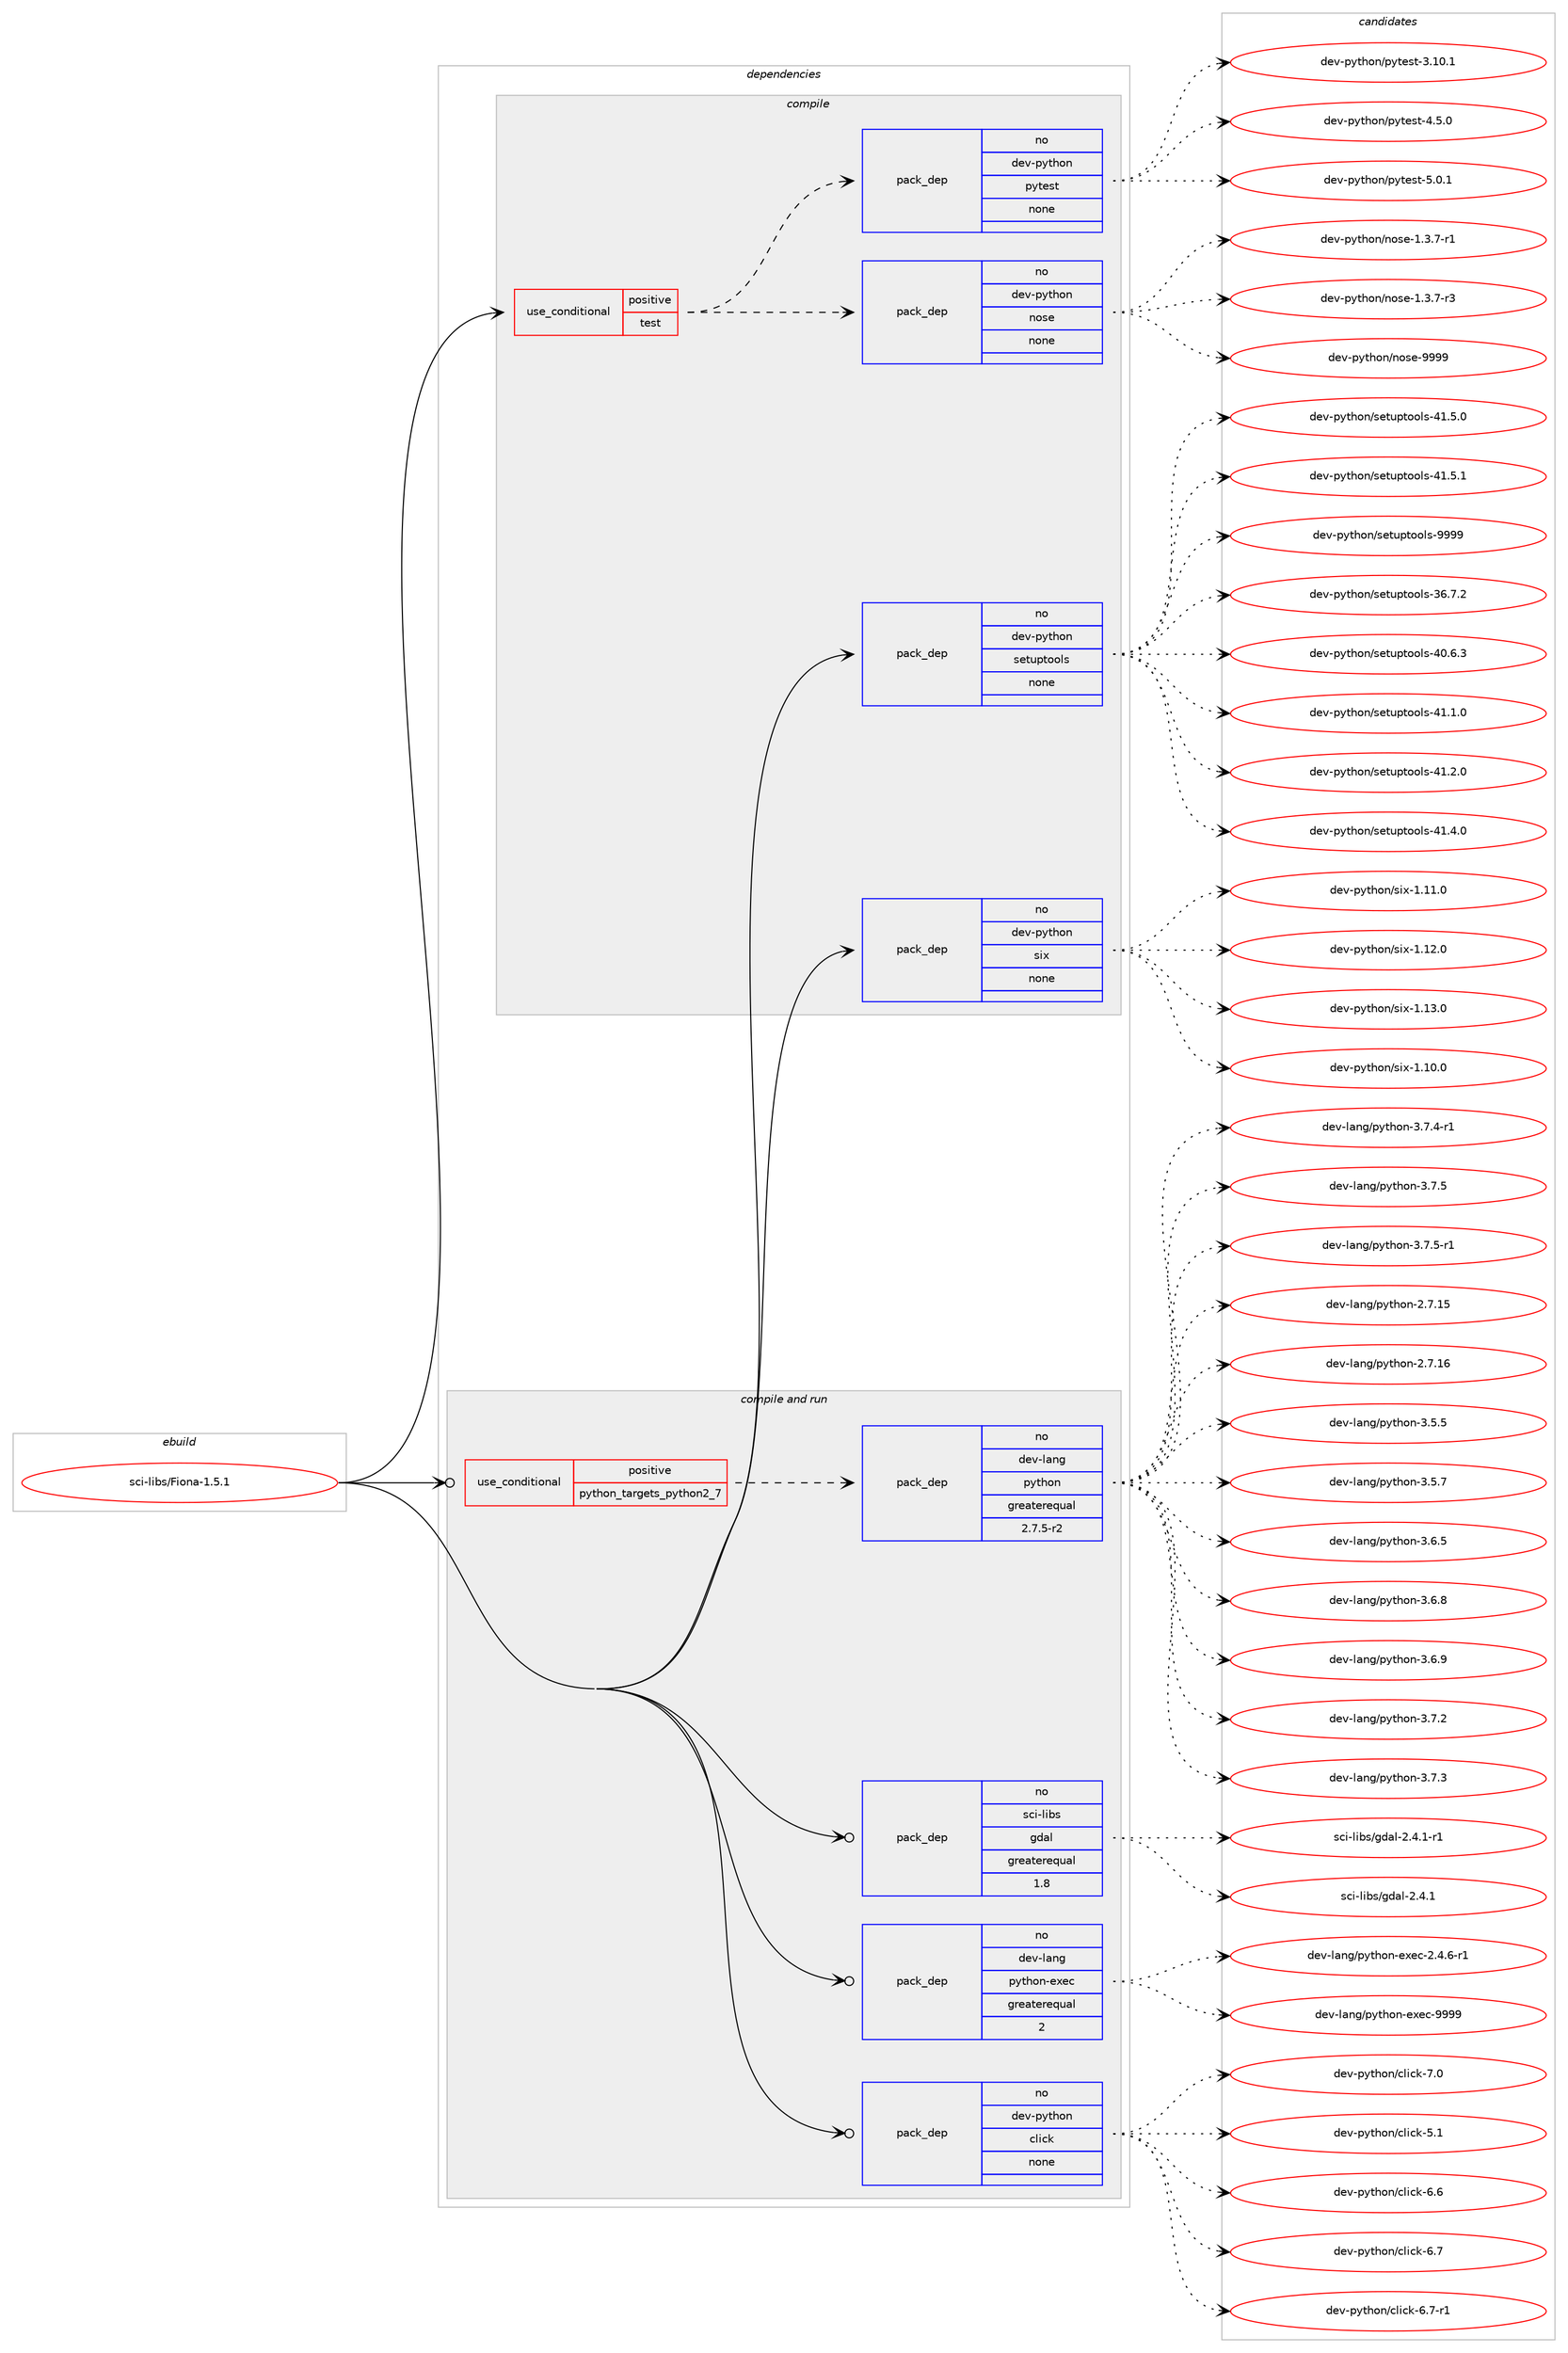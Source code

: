 digraph prolog {

# *************
# Graph options
# *************

newrank=true;
concentrate=true;
compound=true;
graph [rankdir=LR,fontname=Helvetica,fontsize=10,ranksep=1.5];#, ranksep=2.5, nodesep=0.2];
edge  [arrowhead=vee];
node  [fontname=Helvetica,fontsize=10];

# **********
# The ebuild
# **********

subgraph cluster_leftcol {
color=gray;
rank=same;
label=<<i>ebuild</i>>;
id [label="sci-libs/Fiona-1.5.1", color=red, width=4, href="../sci-libs/Fiona-1.5.1.svg"];
}

# ****************
# The dependencies
# ****************

subgraph cluster_midcol {
color=gray;
label=<<i>dependencies</i>>;
subgraph cluster_compile {
fillcolor="#eeeeee";
style=filled;
label=<<i>compile</i>>;
subgraph cond207562 {
dependency855341 [label=<<TABLE BORDER="0" CELLBORDER="1" CELLSPACING="0" CELLPADDING="4"><TR><TD ROWSPAN="3" CELLPADDING="10">use_conditional</TD></TR><TR><TD>positive</TD></TR><TR><TD>test</TD></TR></TABLE>>, shape=none, color=red];
subgraph pack632682 {
dependency855342 [label=<<TABLE BORDER="0" CELLBORDER="1" CELLSPACING="0" CELLPADDING="4" WIDTH="220"><TR><TD ROWSPAN="6" CELLPADDING="30">pack_dep</TD></TR><TR><TD WIDTH="110">no</TD></TR><TR><TD>dev-python</TD></TR><TR><TD>nose</TD></TR><TR><TD>none</TD></TR><TR><TD></TD></TR></TABLE>>, shape=none, color=blue];
}
dependency855341:e -> dependency855342:w [weight=20,style="dashed",arrowhead="vee"];
subgraph pack632683 {
dependency855343 [label=<<TABLE BORDER="0" CELLBORDER="1" CELLSPACING="0" CELLPADDING="4" WIDTH="220"><TR><TD ROWSPAN="6" CELLPADDING="30">pack_dep</TD></TR><TR><TD WIDTH="110">no</TD></TR><TR><TD>dev-python</TD></TR><TR><TD>pytest</TD></TR><TR><TD>none</TD></TR><TR><TD></TD></TR></TABLE>>, shape=none, color=blue];
}
dependency855341:e -> dependency855343:w [weight=20,style="dashed",arrowhead="vee"];
}
id:e -> dependency855341:w [weight=20,style="solid",arrowhead="vee"];
subgraph pack632684 {
dependency855344 [label=<<TABLE BORDER="0" CELLBORDER="1" CELLSPACING="0" CELLPADDING="4" WIDTH="220"><TR><TD ROWSPAN="6" CELLPADDING="30">pack_dep</TD></TR><TR><TD WIDTH="110">no</TD></TR><TR><TD>dev-python</TD></TR><TR><TD>setuptools</TD></TR><TR><TD>none</TD></TR><TR><TD></TD></TR></TABLE>>, shape=none, color=blue];
}
id:e -> dependency855344:w [weight=20,style="solid",arrowhead="vee"];
subgraph pack632685 {
dependency855345 [label=<<TABLE BORDER="0" CELLBORDER="1" CELLSPACING="0" CELLPADDING="4" WIDTH="220"><TR><TD ROWSPAN="6" CELLPADDING="30">pack_dep</TD></TR><TR><TD WIDTH="110">no</TD></TR><TR><TD>dev-python</TD></TR><TR><TD>six</TD></TR><TR><TD>none</TD></TR><TR><TD></TD></TR></TABLE>>, shape=none, color=blue];
}
id:e -> dependency855345:w [weight=20,style="solid",arrowhead="vee"];
}
subgraph cluster_compileandrun {
fillcolor="#eeeeee";
style=filled;
label=<<i>compile and run</i>>;
subgraph cond207563 {
dependency855346 [label=<<TABLE BORDER="0" CELLBORDER="1" CELLSPACING="0" CELLPADDING="4"><TR><TD ROWSPAN="3" CELLPADDING="10">use_conditional</TD></TR><TR><TD>positive</TD></TR><TR><TD>python_targets_python2_7</TD></TR></TABLE>>, shape=none, color=red];
subgraph pack632686 {
dependency855347 [label=<<TABLE BORDER="0" CELLBORDER="1" CELLSPACING="0" CELLPADDING="4" WIDTH="220"><TR><TD ROWSPAN="6" CELLPADDING="30">pack_dep</TD></TR><TR><TD WIDTH="110">no</TD></TR><TR><TD>dev-lang</TD></TR><TR><TD>python</TD></TR><TR><TD>greaterequal</TD></TR><TR><TD>2.7.5-r2</TD></TR></TABLE>>, shape=none, color=blue];
}
dependency855346:e -> dependency855347:w [weight=20,style="dashed",arrowhead="vee"];
}
id:e -> dependency855346:w [weight=20,style="solid",arrowhead="odotvee"];
subgraph pack632687 {
dependency855348 [label=<<TABLE BORDER="0" CELLBORDER="1" CELLSPACING="0" CELLPADDING="4" WIDTH="220"><TR><TD ROWSPAN="6" CELLPADDING="30">pack_dep</TD></TR><TR><TD WIDTH="110">no</TD></TR><TR><TD>dev-lang</TD></TR><TR><TD>python-exec</TD></TR><TR><TD>greaterequal</TD></TR><TR><TD>2</TD></TR></TABLE>>, shape=none, color=blue];
}
id:e -> dependency855348:w [weight=20,style="solid",arrowhead="odotvee"];
subgraph pack632688 {
dependency855349 [label=<<TABLE BORDER="0" CELLBORDER="1" CELLSPACING="0" CELLPADDING="4" WIDTH="220"><TR><TD ROWSPAN="6" CELLPADDING="30">pack_dep</TD></TR><TR><TD WIDTH="110">no</TD></TR><TR><TD>dev-python</TD></TR><TR><TD>click</TD></TR><TR><TD>none</TD></TR><TR><TD></TD></TR></TABLE>>, shape=none, color=blue];
}
id:e -> dependency855349:w [weight=20,style="solid",arrowhead="odotvee"];
subgraph pack632689 {
dependency855350 [label=<<TABLE BORDER="0" CELLBORDER="1" CELLSPACING="0" CELLPADDING="4" WIDTH="220"><TR><TD ROWSPAN="6" CELLPADDING="30">pack_dep</TD></TR><TR><TD WIDTH="110">no</TD></TR><TR><TD>sci-libs</TD></TR><TR><TD>gdal</TD></TR><TR><TD>greaterequal</TD></TR><TR><TD>1.8</TD></TR></TABLE>>, shape=none, color=blue];
}
id:e -> dependency855350:w [weight=20,style="solid",arrowhead="odotvee"];
}
subgraph cluster_run {
fillcolor="#eeeeee";
style=filled;
label=<<i>run</i>>;
}
}

# **************
# The candidates
# **************

subgraph cluster_choices {
rank=same;
color=gray;
label=<<i>candidates</i>>;

subgraph choice632682 {
color=black;
nodesep=1;
choice10010111845112121116104111110471101111151014549465146554511449 [label="dev-python/nose-1.3.7-r1", color=red, width=4,href="../dev-python/nose-1.3.7-r1.svg"];
choice10010111845112121116104111110471101111151014549465146554511451 [label="dev-python/nose-1.3.7-r3", color=red, width=4,href="../dev-python/nose-1.3.7-r3.svg"];
choice10010111845112121116104111110471101111151014557575757 [label="dev-python/nose-9999", color=red, width=4,href="../dev-python/nose-9999.svg"];
dependency855342:e -> choice10010111845112121116104111110471101111151014549465146554511449:w [style=dotted,weight="100"];
dependency855342:e -> choice10010111845112121116104111110471101111151014549465146554511451:w [style=dotted,weight="100"];
dependency855342:e -> choice10010111845112121116104111110471101111151014557575757:w [style=dotted,weight="100"];
}
subgraph choice632683 {
color=black;
nodesep=1;
choice100101118451121211161041111104711212111610111511645514649484649 [label="dev-python/pytest-3.10.1", color=red, width=4,href="../dev-python/pytest-3.10.1.svg"];
choice1001011184511212111610411111047112121116101115116455246534648 [label="dev-python/pytest-4.5.0", color=red, width=4,href="../dev-python/pytest-4.5.0.svg"];
choice1001011184511212111610411111047112121116101115116455346484649 [label="dev-python/pytest-5.0.1", color=red, width=4,href="../dev-python/pytest-5.0.1.svg"];
dependency855343:e -> choice100101118451121211161041111104711212111610111511645514649484649:w [style=dotted,weight="100"];
dependency855343:e -> choice1001011184511212111610411111047112121116101115116455246534648:w [style=dotted,weight="100"];
dependency855343:e -> choice1001011184511212111610411111047112121116101115116455346484649:w [style=dotted,weight="100"];
}
subgraph choice632684 {
color=black;
nodesep=1;
choice100101118451121211161041111104711510111611711211611111110811545515446554650 [label="dev-python/setuptools-36.7.2", color=red, width=4,href="../dev-python/setuptools-36.7.2.svg"];
choice100101118451121211161041111104711510111611711211611111110811545524846544651 [label="dev-python/setuptools-40.6.3", color=red, width=4,href="../dev-python/setuptools-40.6.3.svg"];
choice100101118451121211161041111104711510111611711211611111110811545524946494648 [label="dev-python/setuptools-41.1.0", color=red, width=4,href="../dev-python/setuptools-41.1.0.svg"];
choice100101118451121211161041111104711510111611711211611111110811545524946504648 [label="dev-python/setuptools-41.2.0", color=red, width=4,href="../dev-python/setuptools-41.2.0.svg"];
choice100101118451121211161041111104711510111611711211611111110811545524946524648 [label="dev-python/setuptools-41.4.0", color=red, width=4,href="../dev-python/setuptools-41.4.0.svg"];
choice100101118451121211161041111104711510111611711211611111110811545524946534648 [label="dev-python/setuptools-41.5.0", color=red, width=4,href="../dev-python/setuptools-41.5.0.svg"];
choice100101118451121211161041111104711510111611711211611111110811545524946534649 [label="dev-python/setuptools-41.5.1", color=red, width=4,href="../dev-python/setuptools-41.5.1.svg"];
choice10010111845112121116104111110471151011161171121161111111081154557575757 [label="dev-python/setuptools-9999", color=red, width=4,href="../dev-python/setuptools-9999.svg"];
dependency855344:e -> choice100101118451121211161041111104711510111611711211611111110811545515446554650:w [style=dotted,weight="100"];
dependency855344:e -> choice100101118451121211161041111104711510111611711211611111110811545524846544651:w [style=dotted,weight="100"];
dependency855344:e -> choice100101118451121211161041111104711510111611711211611111110811545524946494648:w [style=dotted,weight="100"];
dependency855344:e -> choice100101118451121211161041111104711510111611711211611111110811545524946504648:w [style=dotted,weight="100"];
dependency855344:e -> choice100101118451121211161041111104711510111611711211611111110811545524946524648:w [style=dotted,weight="100"];
dependency855344:e -> choice100101118451121211161041111104711510111611711211611111110811545524946534648:w [style=dotted,weight="100"];
dependency855344:e -> choice100101118451121211161041111104711510111611711211611111110811545524946534649:w [style=dotted,weight="100"];
dependency855344:e -> choice10010111845112121116104111110471151011161171121161111111081154557575757:w [style=dotted,weight="100"];
}
subgraph choice632685 {
color=black;
nodesep=1;
choice100101118451121211161041111104711510512045494649484648 [label="dev-python/six-1.10.0", color=red, width=4,href="../dev-python/six-1.10.0.svg"];
choice100101118451121211161041111104711510512045494649494648 [label="dev-python/six-1.11.0", color=red, width=4,href="../dev-python/six-1.11.0.svg"];
choice100101118451121211161041111104711510512045494649504648 [label="dev-python/six-1.12.0", color=red, width=4,href="../dev-python/six-1.12.0.svg"];
choice100101118451121211161041111104711510512045494649514648 [label="dev-python/six-1.13.0", color=red, width=4,href="../dev-python/six-1.13.0.svg"];
dependency855345:e -> choice100101118451121211161041111104711510512045494649484648:w [style=dotted,weight="100"];
dependency855345:e -> choice100101118451121211161041111104711510512045494649494648:w [style=dotted,weight="100"];
dependency855345:e -> choice100101118451121211161041111104711510512045494649504648:w [style=dotted,weight="100"];
dependency855345:e -> choice100101118451121211161041111104711510512045494649514648:w [style=dotted,weight="100"];
}
subgraph choice632686 {
color=black;
nodesep=1;
choice10010111845108971101034711212111610411111045504655464953 [label="dev-lang/python-2.7.15", color=red, width=4,href="../dev-lang/python-2.7.15.svg"];
choice10010111845108971101034711212111610411111045504655464954 [label="dev-lang/python-2.7.16", color=red, width=4,href="../dev-lang/python-2.7.16.svg"];
choice100101118451089711010347112121116104111110455146534653 [label="dev-lang/python-3.5.5", color=red, width=4,href="../dev-lang/python-3.5.5.svg"];
choice100101118451089711010347112121116104111110455146534655 [label="dev-lang/python-3.5.7", color=red, width=4,href="../dev-lang/python-3.5.7.svg"];
choice100101118451089711010347112121116104111110455146544653 [label="dev-lang/python-3.6.5", color=red, width=4,href="../dev-lang/python-3.6.5.svg"];
choice100101118451089711010347112121116104111110455146544656 [label="dev-lang/python-3.6.8", color=red, width=4,href="../dev-lang/python-3.6.8.svg"];
choice100101118451089711010347112121116104111110455146544657 [label="dev-lang/python-3.6.9", color=red, width=4,href="../dev-lang/python-3.6.9.svg"];
choice100101118451089711010347112121116104111110455146554650 [label="dev-lang/python-3.7.2", color=red, width=4,href="../dev-lang/python-3.7.2.svg"];
choice100101118451089711010347112121116104111110455146554651 [label="dev-lang/python-3.7.3", color=red, width=4,href="../dev-lang/python-3.7.3.svg"];
choice1001011184510897110103471121211161041111104551465546524511449 [label="dev-lang/python-3.7.4-r1", color=red, width=4,href="../dev-lang/python-3.7.4-r1.svg"];
choice100101118451089711010347112121116104111110455146554653 [label="dev-lang/python-3.7.5", color=red, width=4,href="../dev-lang/python-3.7.5.svg"];
choice1001011184510897110103471121211161041111104551465546534511449 [label="dev-lang/python-3.7.5-r1", color=red, width=4,href="../dev-lang/python-3.7.5-r1.svg"];
dependency855347:e -> choice10010111845108971101034711212111610411111045504655464953:w [style=dotted,weight="100"];
dependency855347:e -> choice10010111845108971101034711212111610411111045504655464954:w [style=dotted,weight="100"];
dependency855347:e -> choice100101118451089711010347112121116104111110455146534653:w [style=dotted,weight="100"];
dependency855347:e -> choice100101118451089711010347112121116104111110455146534655:w [style=dotted,weight="100"];
dependency855347:e -> choice100101118451089711010347112121116104111110455146544653:w [style=dotted,weight="100"];
dependency855347:e -> choice100101118451089711010347112121116104111110455146544656:w [style=dotted,weight="100"];
dependency855347:e -> choice100101118451089711010347112121116104111110455146544657:w [style=dotted,weight="100"];
dependency855347:e -> choice100101118451089711010347112121116104111110455146554650:w [style=dotted,weight="100"];
dependency855347:e -> choice100101118451089711010347112121116104111110455146554651:w [style=dotted,weight="100"];
dependency855347:e -> choice1001011184510897110103471121211161041111104551465546524511449:w [style=dotted,weight="100"];
dependency855347:e -> choice100101118451089711010347112121116104111110455146554653:w [style=dotted,weight="100"];
dependency855347:e -> choice1001011184510897110103471121211161041111104551465546534511449:w [style=dotted,weight="100"];
}
subgraph choice632687 {
color=black;
nodesep=1;
choice10010111845108971101034711212111610411111045101120101994550465246544511449 [label="dev-lang/python-exec-2.4.6-r1", color=red, width=4,href="../dev-lang/python-exec-2.4.6-r1.svg"];
choice10010111845108971101034711212111610411111045101120101994557575757 [label="dev-lang/python-exec-9999", color=red, width=4,href="../dev-lang/python-exec-9999.svg"];
dependency855348:e -> choice10010111845108971101034711212111610411111045101120101994550465246544511449:w [style=dotted,weight="100"];
dependency855348:e -> choice10010111845108971101034711212111610411111045101120101994557575757:w [style=dotted,weight="100"];
}
subgraph choice632688 {
color=black;
nodesep=1;
choice1001011184511212111610411111047991081059910745534649 [label="dev-python/click-5.1", color=red, width=4,href="../dev-python/click-5.1.svg"];
choice1001011184511212111610411111047991081059910745544654 [label="dev-python/click-6.6", color=red, width=4,href="../dev-python/click-6.6.svg"];
choice1001011184511212111610411111047991081059910745544655 [label="dev-python/click-6.7", color=red, width=4,href="../dev-python/click-6.7.svg"];
choice10010111845112121116104111110479910810599107455446554511449 [label="dev-python/click-6.7-r1", color=red, width=4,href="../dev-python/click-6.7-r1.svg"];
choice1001011184511212111610411111047991081059910745554648 [label="dev-python/click-7.0", color=red, width=4,href="../dev-python/click-7.0.svg"];
dependency855349:e -> choice1001011184511212111610411111047991081059910745534649:w [style=dotted,weight="100"];
dependency855349:e -> choice1001011184511212111610411111047991081059910745544654:w [style=dotted,weight="100"];
dependency855349:e -> choice1001011184511212111610411111047991081059910745544655:w [style=dotted,weight="100"];
dependency855349:e -> choice10010111845112121116104111110479910810599107455446554511449:w [style=dotted,weight="100"];
dependency855349:e -> choice1001011184511212111610411111047991081059910745554648:w [style=dotted,weight="100"];
}
subgraph choice632689 {
color=black;
nodesep=1;
choice1159910545108105981154710310097108455046524649 [label="sci-libs/gdal-2.4.1", color=red, width=4,href="../sci-libs/gdal-2.4.1.svg"];
choice11599105451081059811547103100971084550465246494511449 [label="sci-libs/gdal-2.4.1-r1", color=red, width=4,href="../sci-libs/gdal-2.4.1-r1.svg"];
dependency855350:e -> choice1159910545108105981154710310097108455046524649:w [style=dotted,weight="100"];
dependency855350:e -> choice11599105451081059811547103100971084550465246494511449:w [style=dotted,weight="100"];
}
}

}
